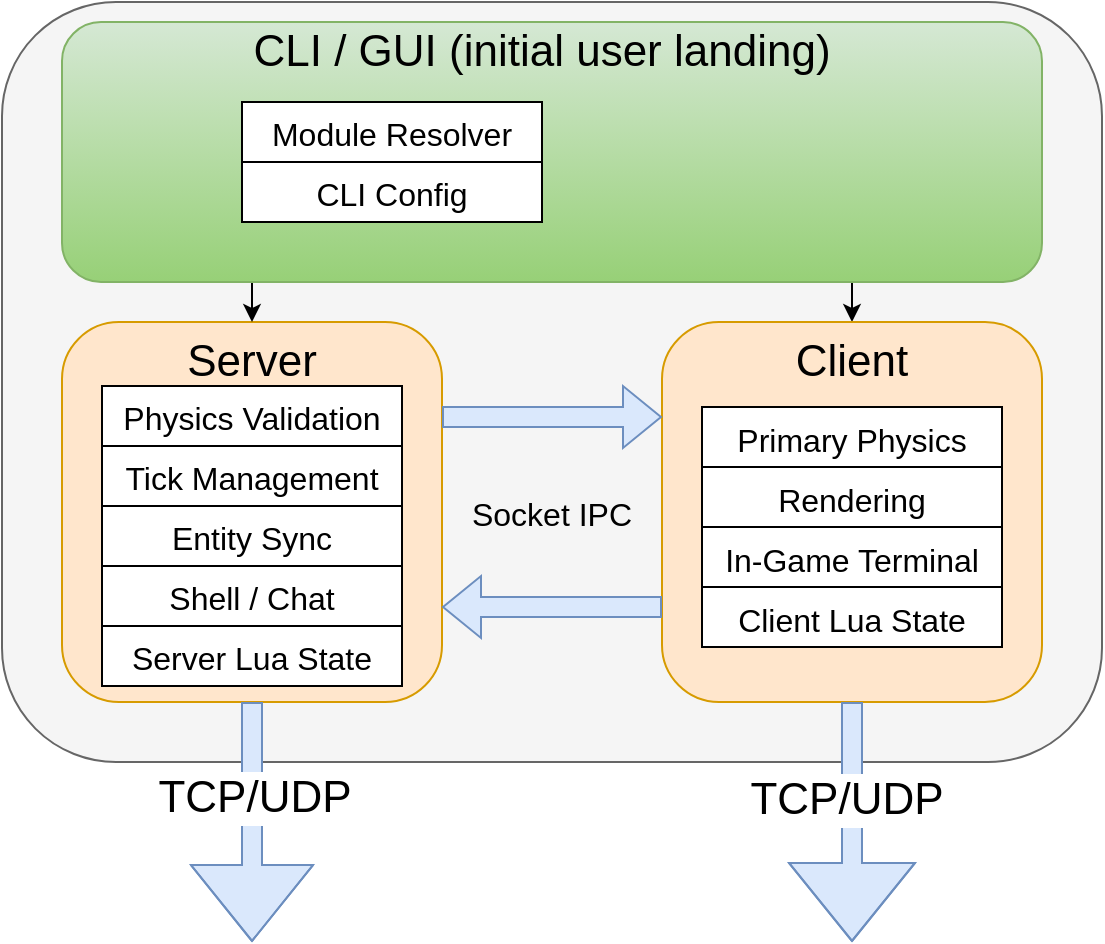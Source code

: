 <mxfile version="14.6.10" type="device"><diagram id="oDN60WPBwdLRB5QXpS--" name="Page-1"><mxGraphModel dx="864" dy="495" grid="1" gridSize="10" guides="1" tooltips="1" connect="1" arrows="1" fold="1" page="1" pageScale="1" pageWidth="850" pageHeight="1100" math="0" shadow="0"><root><mxCell id="0"/><mxCell id="1" parent="0"/><mxCell id="zeWTiRdGnPL4Rdr8d5BS-1" value="" style="rounded=1;whiteSpace=wrap;html=1;fillColor=#f5f5f5;strokeColor=#666666;fontColor=#333333;" vertex="1" parent="1"><mxGeometry x="70" y="10" width="550" height="380" as="geometry"/></mxCell><UserObject label="" link="https://app.diagrams.net/" id="zeWTiRdGnPL4Rdr8d5BS-2"><mxCell style="rounded=1;whiteSpace=wrap;html=1;fillColor=#ffe6cc;strokeColor=#d79b00;" vertex="1" parent="1"><mxGeometry x="100" y="170" width="190" height="190" as="geometry"/></mxCell></UserObject><mxCell id="zeWTiRdGnPL4Rdr8d5BS-3" value="&lt;div style=&quot;font-size: 22px;&quot;&gt;Server&lt;/div&gt;" style="text;html=1;strokeColor=none;fillColor=none;align=center;verticalAlign=middle;whiteSpace=wrap;rounded=0;fontSize=22;" vertex="1" parent="1"><mxGeometry x="130" y="170" width="130" height="40" as="geometry"/></mxCell><mxCell id="zeWTiRdGnPL4Rdr8d5BS-5" value="&lt;font style=&quot;font-size: 16px&quot;&gt;Tick Management&lt;br&gt;&lt;/font&gt;" style="rounded=0;whiteSpace=wrap;html=1;fontSize=22;" vertex="1" parent="1"><mxGeometry x="120" y="232" width="150" height="30" as="geometry"/></mxCell><mxCell id="zeWTiRdGnPL4Rdr8d5BS-6" value="" style="shape=flexArrow;endArrow=classic;html=1;rounded=0;edgeStyle=orthogonalEdgeStyle;fontSize=22;exitX=0.5;exitY=1;exitDx=0;exitDy=0;endWidth=50;endSize=12.33;fillColor=#dae8fc;strokeColor=#6c8ebf;" edge="1" parent="1" source="zeWTiRdGnPL4Rdr8d5BS-2"><mxGeometry width="50" height="50" relative="1" as="geometry"><mxPoint x="260" y="440" as="sourcePoint"/><mxPoint x="195" y="480" as="targetPoint"/><Array as="points"><mxPoint x="195" y="400"/><mxPoint x="195" y="400"/></Array></mxGeometry></mxCell><mxCell id="zeWTiRdGnPL4Rdr8d5BS-7" value="&lt;div&gt;TCP/UDP&lt;/div&gt;" style="edgeLabel;html=1;align=center;verticalAlign=middle;resizable=0;points=[];fontSize=22;" vertex="1" connectable="0" parent="zeWTiRdGnPL4Rdr8d5BS-6"><mxGeometry x="-0.2" y="1" relative="1" as="geometry"><mxPoint as="offset"/></mxGeometry></mxCell><mxCell id="zeWTiRdGnPL4Rdr8d5BS-10" style="edgeStyle=orthogonalEdgeStyle;rounded=0;orthogonalLoop=1;jettySize=auto;html=1;exitX=0.25;exitY=1;exitDx=0;exitDy=0;entryX=0.5;entryY=0;entryDx=0;entryDy=0;fontSize=22;" edge="1" parent="1" source="zeWTiRdGnPL4Rdr8d5BS-8" target="zeWTiRdGnPL4Rdr8d5BS-3"><mxGeometry relative="1" as="geometry"/></mxCell><mxCell id="zeWTiRdGnPL4Rdr8d5BS-13" style="edgeStyle=orthogonalEdgeStyle;rounded=0;orthogonalLoop=1;jettySize=auto;html=1;exitX=0.75;exitY=1;exitDx=0;exitDy=0;entryX=0.5;entryY=0;entryDx=0;entryDy=0;fontSize=22;" edge="1" parent="1" source="zeWTiRdGnPL4Rdr8d5BS-8" target="zeWTiRdGnPL4Rdr8d5BS-12"><mxGeometry relative="1" as="geometry"/></mxCell><mxCell id="zeWTiRdGnPL4Rdr8d5BS-8" value="" style="rounded=1;whiteSpace=wrap;html=1;fontSize=22;labelBackgroundColor=none;fillColor=#d5e8d4;strokeColor=#82b366;gradientColor=#97d077;" vertex="1" parent="1"><mxGeometry x="100" y="20" width="490" height="130" as="geometry"/></mxCell><mxCell id="zeWTiRdGnPL4Rdr8d5BS-11" value="" style="rounded=1;whiteSpace=wrap;html=1;fontSize=22;fillColor=#ffe6cc;strokeColor=#d79b00;" vertex="1" parent="1"><mxGeometry x="400" y="170" width="190" height="190" as="geometry"/></mxCell><mxCell id="zeWTiRdGnPL4Rdr8d5BS-12" value="Client" style="text;html=1;strokeColor=none;fillColor=none;align=center;verticalAlign=middle;whiteSpace=wrap;rounded=0;fontSize=22;" vertex="1" parent="1"><mxGeometry x="430" y="170" width="130" height="40" as="geometry"/></mxCell><mxCell id="zeWTiRdGnPL4Rdr8d5BS-14" value="&lt;font style=&quot;font-size: 16px&quot;&gt;Entity Sync&lt;br&gt;&lt;/font&gt;" style="rounded=0;whiteSpace=wrap;html=1;fontSize=22;" vertex="1" parent="1"><mxGeometry x="120" y="262" width="150" height="30" as="geometry"/></mxCell><mxCell id="zeWTiRdGnPL4Rdr8d5BS-15" value="" style="shape=flexArrow;endArrow=classic;html=1;rounded=0;edgeStyle=orthogonalEdgeStyle;fontSize=22;entryX=0;entryY=0.25;entryDx=0;entryDy=0;exitX=1;exitY=0.25;exitDx=0;exitDy=0;fillColor=#dae8fc;strokeColor=#6c8ebf;" edge="1" parent="1" source="zeWTiRdGnPL4Rdr8d5BS-2" target="zeWTiRdGnPL4Rdr8d5BS-11"><mxGeometry width="50" height="50" relative="1" as="geometry"><mxPoint x="290" y="240" as="sourcePoint"/><mxPoint x="340" y="190" as="targetPoint"/></mxGeometry></mxCell><mxCell id="zeWTiRdGnPL4Rdr8d5BS-16" value="&lt;font style=&quot;font-size: 16px&quot;&gt;Socket IPC&lt;br&gt;&lt;/font&gt;" style="text;html=1;strokeColor=none;fillColor=none;align=center;verticalAlign=middle;whiteSpace=wrap;rounded=0;fontSize=22;" vertex="1" parent="1"><mxGeometry x="290" y="242.5" width="110" height="45" as="geometry"/></mxCell><mxCell id="zeWTiRdGnPL4Rdr8d5BS-17" value="&lt;font style=&quot;font-size: 16px&quot;&gt;Rendering&lt;/font&gt;" style="rounded=0;whiteSpace=wrap;html=1;fontSize=22;" vertex="1" parent="1"><mxGeometry x="420" y="242.5" width="150" height="30" as="geometry"/></mxCell><mxCell id="zeWTiRdGnPL4Rdr8d5BS-18" value="" style="shape=flexArrow;endArrow=classic;html=1;rounded=0;edgeStyle=orthogonalEdgeStyle;fontSize=22;exitX=0;exitY=0.75;exitDx=0;exitDy=0;entryX=1;entryY=0.75;entryDx=0;entryDy=0;fillColor=#dae8fc;strokeColor=#6c8ebf;" edge="1" parent="1" source="zeWTiRdGnPL4Rdr8d5BS-11" target="zeWTiRdGnPL4Rdr8d5BS-2"><mxGeometry width="50" height="50" relative="1" as="geometry"><mxPoint x="300" y="340" as="sourcePoint"/><mxPoint x="345" y="380" as="targetPoint"/><Array as="points"/></mxGeometry></mxCell><mxCell id="zeWTiRdGnPL4Rdr8d5BS-4" value="&lt;font style=&quot;font-size: 16px&quot;&gt;Primary Physics&lt;/font&gt;" style="rounded=0;whiteSpace=wrap;html=1;fontSize=22;" vertex="1" parent="1"><mxGeometry x="420" y="212.5" width="150" height="30" as="geometry"/></mxCell><mxCell id="zeWTiRdGnPL4Rdr8d5BS-20" value="&lt;font style=&quot;font-size: 16px&quot;&gt;Physics Validation&lt;br&gt;&lt;/font&gt;" style="rounded=0;whiteSpace=wrap;html=1;fontSize=22;" vertex="1" parent="1"><mxGeometry x="120" y="202" width="150" height="30" as="geometry"/></mxCell><mxCell id="zeWTiRdGnPL4Rdr8d5BS-22" value="&lt;font style=&quot;font-size: 16px&quot;&gt;In-Game Terminal&lt;br&gt;&lt;/font&gt;" style="rounded=0;whiteSpace=wrap;html=1;fontSize=22;" vertex="1" parent="1"><mxGeometry x="420" y="272.5" width="150" height="30" as="geometry"/></mxCell><mxCell id="zeWTiRdGnPL4Rdr8d5BS-23" value="&lt;font style=&quot;font-size: 16px&quot;&gt;Shell / Chat&lt;br&gt;&lt;/font&gt;" style="rounded=0;whiteSpace=wrap;html=1;fontSize=22;" vertex="1" parent="1"><mxGeometry x="120" y="292" width="150" height="30" as="geometry"/></mxCell><mxCell id="zeWTiRdGnPL4Rdr8d5BS-24" value="&lt;div&gt;CLI / GUI (initial user landing)&lt;/div&gt;" style="text;html=1;strokeColor=none;fillColor=none;align=center;verticalAlign=middle;whiteSpace=wrap;rounded=0;labelBackgroundColor=none;fontSize=22;" vertex="1" parent="1"><mxGeometry x="130" y="20" width="420" height="30" as="geometry"/></mxCell><mxCell id="zeWTiRdGnPL4Rdr8d5BS-25" value="&lt;font style=&quot;font-size: 16px&quot;&gt;Module Resolver&lt;br&gt;&lt;/font&gt;" style="rounded=0;whiteSpace=wrap;html=1;fontSize=22;" vertex="1" parent="1"><mxGeometry x="190" y="60" width="150" height="30" as="geometry"/></mxCell><mxCell id="zeWTiRdGnPL4Rdr8d5BS-27" value="" style="shape=flexArrow;endArrow=classic;html=1;rounded=0;edgeStyle=orthogonalEdgeStyle;fontSize=22;exitX=0.5;exitY=1;exitDx=0;exitDy=0;endWidth=52;endSize=12.67;fillColor=#dae8fc;strokeColor=#6c8ebf;" edge="1" parent="1" source="zeWTiRdGnPL4Rdr8d5BS-11"><mxGeometry width="50" height="50" relative="1" as="geometry"><mxPoint x="490" y="470" as="sourcePoint"/><mxPoint x="495" y="480" as="targetPoint"/></mxGeometry></mxCell><mxCell id="zeWTiRdGnPL4Rdr8d5BS-29" value="&lt;div&gt;TCP/UDP&lt;/div&gt;" style="edgeLabel;html=1;align=center;verticalAlign=middle;resizable=0;points=[];fontSize=22;" vertex="1" connectable="0" parent="zeWTiRdGnPL4Rdr8d5BS-27"><mxGeometry x="-0.183" y="-3" relative="1" as="geometry"><mxPoint as="offset"/></mxGeometry></mxCell><mxCell id="zeWTiRdGnPL4Rdr8d5BS-30" value="&lt;font style=&quot;font-size: 16px&quot;&gt;CLI Config&lt;br&gt;&lt;/font&gt;" style="rounded=0;whiteSpace=wrap;html=1;fontSize=22;" vertex="1" parent="1"><mxGeometry x="190" y="90" width="150" height="30" as="geometry"/></mxCell><mxCell id="zeWTiRdGnPL4Rdr8d5BS-31" value="&lt;font style=&quot;font-size: 16px&quot;&gt;Server Lua State&lt;br&gt;&lt;/font&gt;" style="rounded=0;whiteSpace=wrap;html=1;fontSize=22;" vertex="1" parent="1"><mxGeometry x="120" y="322" width="150" height="30" as="geometry"/></mxCell><mxCell id="zeWTiRdGnPL4Rdr8d5BS-32" value="&lt;div&gt;&lt;font style=&quot;font-size: 16px&quot;&gt;Client Lua State&lt;/font&gt;&lt;/div&gt;" style="rounded=0;whiteSpace=wrap;html=1;fontSize=22;" vertex="1" parent="1"><mxGeometry x="420" y="302.5" width="150" height="30" as="geometry"/></mxCell></root></mxGraphModel></diagram></mxfile>